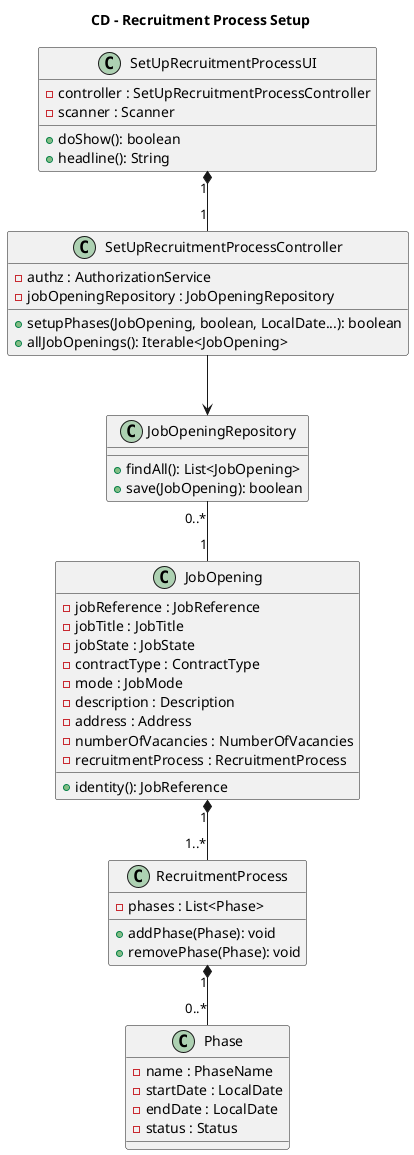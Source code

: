 @startuml

title CD - Recruitment Process Setup



class SetUpRecruitmentProcessUI {
    -controller : SetUpRecruitmentProcessController
    -scanner : Scanner

    +doShow(): boolean
    +headline(): String
}

class SetUpRecruitmentProcessController {
    -authz : AuthorizationService
    -jobOpeningRepository : JobOpeningRepository

    +setupPhases(JobOpening, boolean, LocalDate...): boolean
    +allJobOpenings(): Iterable<JobOpening>
}

class JobOpeningRepository {
    +findAll(): List<JobOpening>
    +save(JobOpening): boolean
}

class JobOpening {
    -jobReference : JobReference
    -jobTitle : JobTitle
    -jobState : JobState
    -contractType : ContractType
    -mode : JobMode
    -description : Description
    -address : Address
    -numberOfVacancies : NumberOfVacancies
    -recruitmentProcess : RecruitmentProcess

    +identity(): JobReference
}

class RecruitmentProcess {
    -phases : List<Phase>

    +addPhase(Phase): void
    +removePhase(Phase): void
}

class Phase {
    -name : PhaseName
    -startDate : LocalDate
    -endDate : LocalDate
    -status : Status
}


SetUpRecruitmentProcessUI "1" *-- "1" SetUpRecruitmentProcessController
SetUpRecruitmentProcessController --> JobOpeningRepository
JobOpeningRepository "0..*" -- "1" JobOpening
JobOpening "1" *-- "1..*" RecruitmentProcess
RecruitmentProcess "1" *-- "0..*" Phase

@enduml
